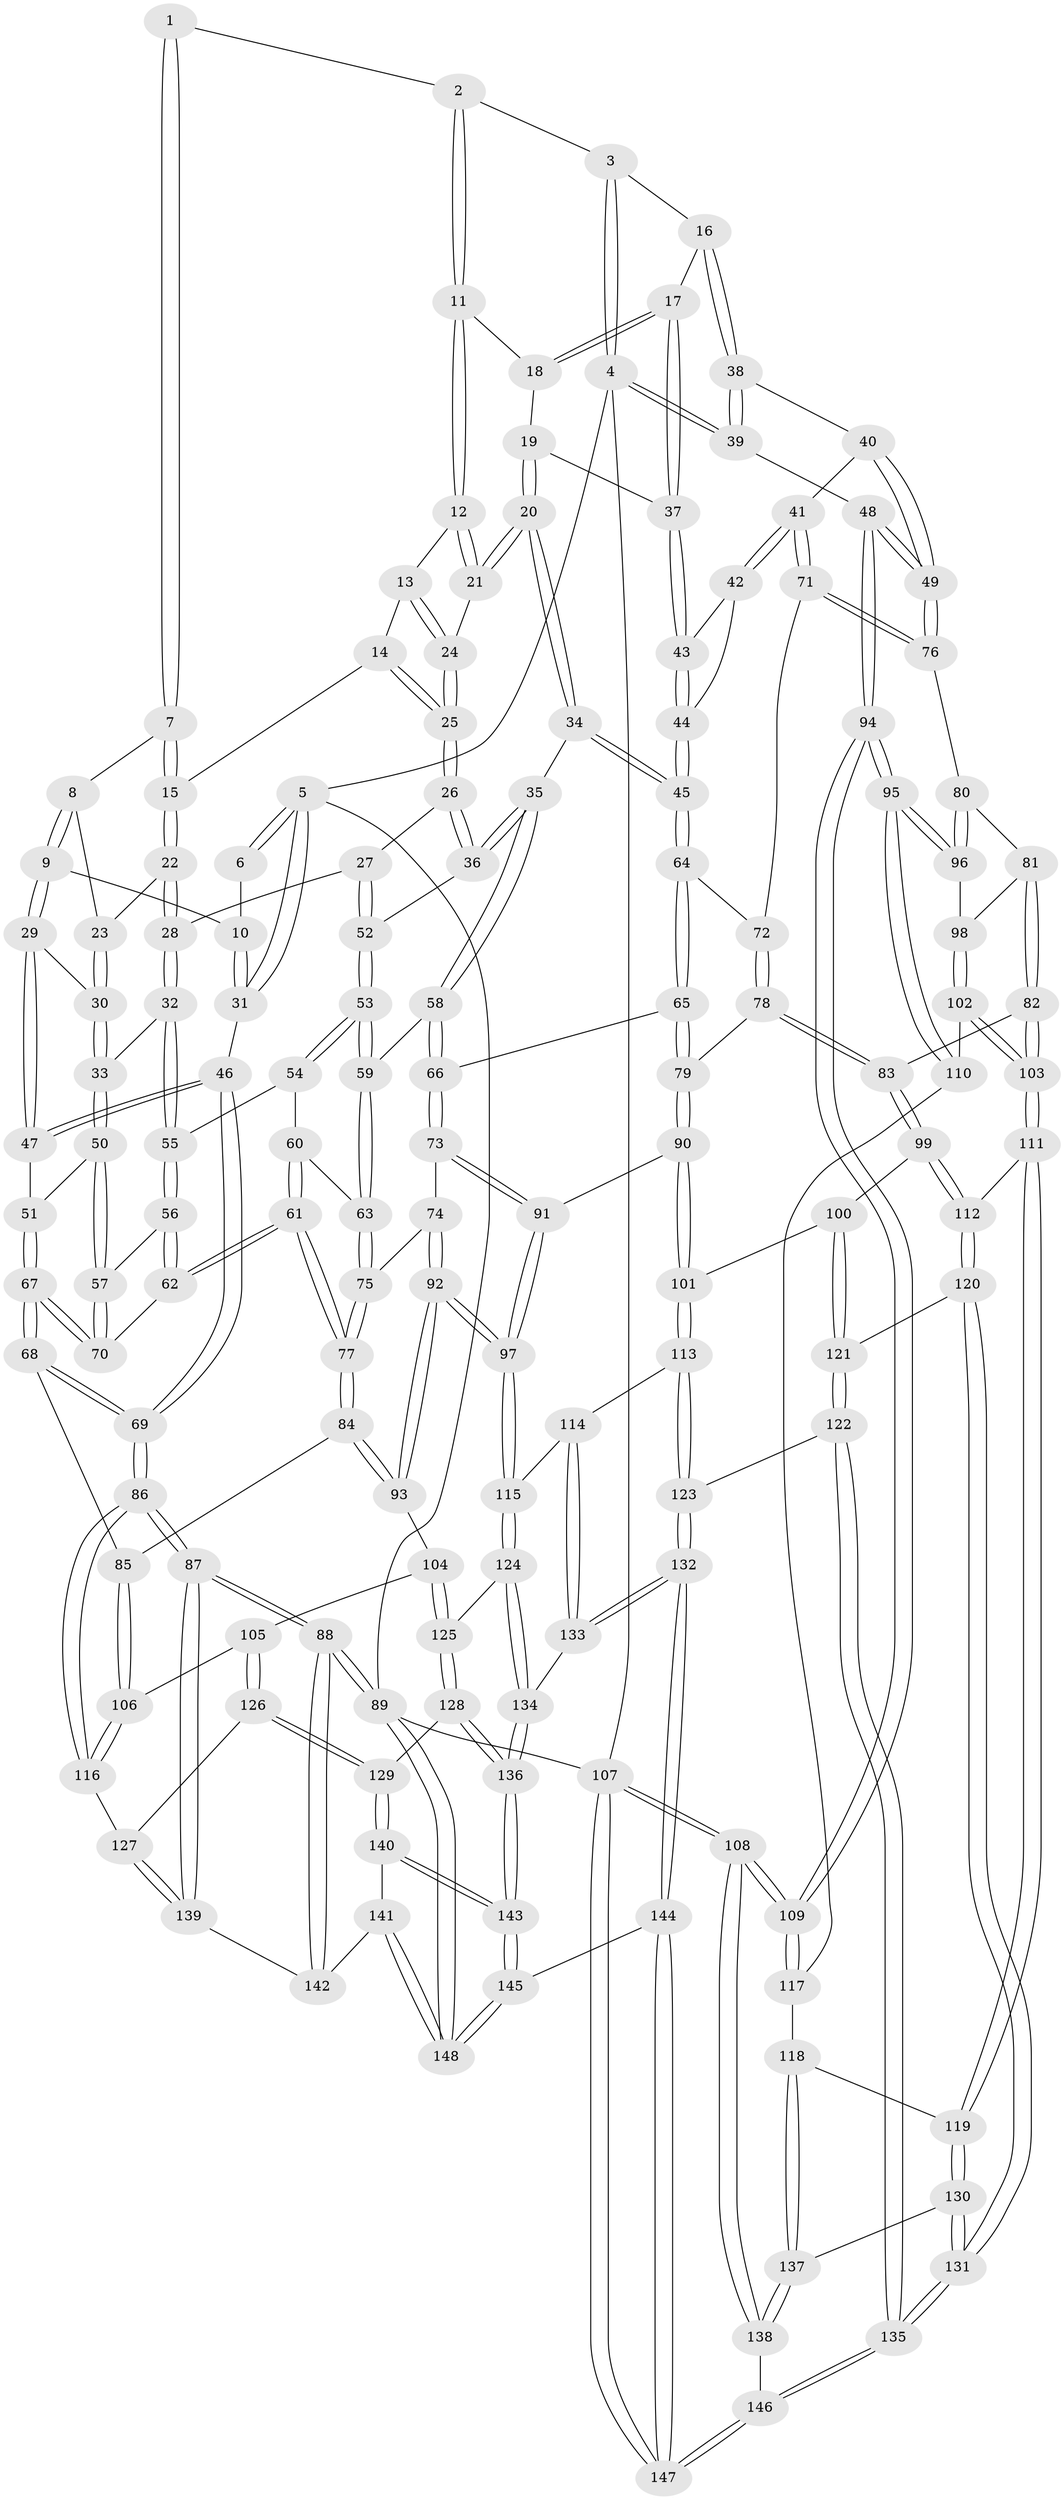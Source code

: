 // coarse degree distribution, {4: 0.2702702702702703, 6: 0.12162162162162163, 3: 0.16216216216216217, 5: 0.36486486486486486, 7: 0.05405405405405406, 9: 0.013513513513513514, 2: 0.013513513513513514}
// Generated by graph-tools (version 1.1) at 2025/05/03/04/25 22:05:19]
// undirected, 148 vertices, 367 edges
graph export_dot {
graph [start="1"]
  node [color=gray90,style=filled];
  1 [pos="+0.25736902666023914+0"];
  2 [pos="+0.5107615610122984+0"];
  3 [pos="+0.7558013359060644+0"];
  4 [pos="+1+0"];
  5 [pos="+0+0"];
  6 [pos="+0.14147325196136018+0"];
  7 [pos="+0.27264300113791334+0"];
  8 [pos="+0.23798712802339364+0.02773807294240641"];
  9 [pos="+0.0895105949789836+0.12971545344962138"];
  10 [pos="+0.0905013175275242+0.06362309773798226"];
  11 [pos="+0.49769969655230706+0"];
  12 [pos="+0.4612582680871896+0.02463655225301247"];
  13 [pos="+0.41859614994370786+0.06660781756909534"];
  14 [pos="+0.3608987390919882+0.07062852253509343"];
  15 [pos="+0.3009843961915269+0.048977467948706874"];
  16 [pos="+0.7870717486758768+0.048031365847889175"];
  17 [pos="+0.7808360021325965+0.05431912944432647"];
  18 [pos="+0.5544382353843986+0.051745002616847016"];
  19 [pos="+0.5711812737360438+0.14646754998138237"];
  20 [pos="+0.5464823292580725+0.17338507679484527"];
  21 [pos="+0.5184253205017395+0.15557142874456495"];
  22 [pos="+0.2847197377481161+0.12940437798930568"];
  23 [pos="+0.2131365790607874+0.11462240766898239"];
  24 [pos="+0.43121875852121044+0.14164986985857186"];
  25 [pos="+0.37685729121560224+0.18766535666161024"];
  26 [pos="+0.3669159399683897+0.20329560630043697"];
  27 [pos="+0.3103513280434207+0.20341801679638563"];
  28 [pos="+0.29294010976408374+0.19906191052870442"];
  29 [pos="+0.08387002839997264+0.1478641909978043"];
  30 [pos="+0.09678105377281641+0.15850074471960057"];
  31 [pos="+0+0"];
  32 [pos="+0.23864242879461472+0.22703224167485223"];
  33 [pos="+0.14033396981699706+0.21083784605202405"];
  34 [pos="+0.545385161658385+0.20883509396307498"];
  35 [pos="+0.4368379943530002+0.27347991806293626"];
  36 [pos="+0.4212320700980785+0.26088210955205166"];
  37 [pos="+0.7568568750809143+0.08224709134134926"];
  38 [pos="+0.9021755518534861+0.13358265915658063"];
  39 [pos="+1+0.08063267438221727"];
  40 [pos="+0.9020452497544624+0.13654153126939086"];
  41 [pos="+0.8584726546306951+0.3182513257426353"];
  42 [pos="+0.8455970409533556+0.31391376186424425"];
  43 [pos="+0.7247464655939849+0.19801010932152072"];
  44 [pos="+0.6624711339938634+0.3001847956578257"];
  45 [pos="+0.6408675990898822+0.3168916913915262"];
  46 [pos="+0+0.17473041666234837"];
  47 [pos="+0+0.1796693018566871"];
  48 [pos="+1+0.4271356253217777"];
  49 [pos="+1+0.4227457495905852"];
  50 [pos="+0.12890936079377535+0.2670079749865979"];
  51 [pos="+0.06606038531576816+0.33589284430513"];
  52 [pos="+0.32789367208840947+0.305369959040849"];
  53 [pos="+0.32385828955479773+0.32325393574129285"];
  54 [pos="+0.2728131251381893+0.3095331902270742"];
  55 [pos="+0.24719456308557075+0.28583982672655595"];
  56 [pos="+0.23907869494873255+0.30105204743877706"];
  57 [pos="+0.17353473898419594+0.35327971475104286"];
  58 [pos="+0.43702630312579205+0.32191791814364606"];
  59 [pos="+0.3436183009038318+0.35885227718712404"];
  60 [pos="+0.2731038536565995+0.3157165081770801"];
  61 [pos="+0.2622504014222465+0.45725413547859417"];
  62 [pos="+0.24302864324746326+0.4443710514190439"];
  63 [pos="+0.3211064104088451+0.40283627451154636"];
  64 [pos="+0.6342710799743789+0.3539790830169321"];
  65 [pos="+0.5425514484096249+0.42676200272951864"];
  66 [pos="+0.5135836115507686+0.4343105998764978"];
  67 [pos="+0.057016458088294+0.436673328400461"];
  68 [pos="+0+0.5321822221398497"];
  69 [pos="+0+0.5691494069696241"];
  70 [pos="+0.17485905208932565+0.4139749165467142"];
  71 [pos="+0.8801890057435713+0.3743503571602687"];
  72 [pos="+0.744361017763723+0.4400998683046595"];
  73 [pos="+0.47792964400412496+0.4782450198257537"];
  74 [pos="+0.4016653852273874+0.492281994595845"];
  75 [pos="+0.29289635726708757+0.465962831823698"];
  76 [pos="+0.9814812670777454+0.43246038496646994"];
  77 [pos="+0.27726096627550206+0.4700166207031211"];
  78 [pos="+0.7394613713456241+0.5577670455426059"];
  79 [pos="+0.6614449910946814+0.5590891086281032"];
  80 [pos="+0.973514677017841+0.4439456230214689"];
  81 [pos="+0.8976253178583894+0.5384326287470357"];
  82 [pos="+0.7744430663782119+0.5949851344353471"];
  83 [pos="+0.772991402926919+0.5942431352119208"];
  84 [pos="+0.2541871921549455+0.5251917990368343"];
  85 [pos="+0.13060268583636594+0.594011723965159"];
  86 [pos="+0+0.6256550376681327"];
  87 [pos="+0+0.8437255016364935"];
  88 [pos="+0+1"];
  89 [pos="+0+1"];
  90 [pos="+0.5654322340470413+0.6395562434325839"];
  91 [pos="+0.5007305307455977+0.5567243523909658"];
  92 [pos="+0.3679461258599876+0.6880432273473043"];
  93 [pos="+0.3113019921233303+0.6669386437674675"];
  94 [pos="+1+0.82201049431945"];
  95 [pos="+1+0.7319459509275733"];
  96 [pos="+0.975472729024862+0.6494964013053328"];
  97 [pos="+0.3733111341512642+0.692874568922285"];
  98 [pos="+0.9389137571385504+0.6352270073793874"];
  99 [pos="+0.6530060113010775+0.7035287208492212"];
  100 [pos="+0.6490991466913386+0.7058228040158302"];
  101 [pos="+0.5641726957690419+0.672993578904928"];
  102 [pos="+0.8669704436017673+0.6839445399439305"];
  103 [pos="+0.8176143610956573+0.6936558156774835"];
  104 [pos="+0.2196603580227833+0.7039343168040022"];
  105 [pos="+0.17997095356352202+0.7052687387917758"];
  106 [pos="+0.17668859511492335+0.7000529941007682"];
  107 [pos="+1+1"];
  108 [pos="+1+0.9287405937599439"];
  109 [pos="+1+0.830683497537846"];
  110 [pos="+0.8894426153526523+0.6926649550597102"];
  111 [pos="+0.8156402974413663+0.7086616051622082"];
  112 [pos="+0.7738274850853651+0.7269123506890302"];
  113 [pos="+0.5289188509889273+0.7116581273725292"];
  114 [pos="+0.4987516460910108+0.7164021216860659"];
  115 [pos="+0.3822183947969518+0.7067534246889868"];
  116 [pos="+0+0.6941176668858647"];
  117 [pos="+0.972852272687518+0.7793776403839657"];
  118 [pos="+0.8646115410629348+0.7728832981164727"];
  119 [pos="+0.8327343284896209+0.7564459551367301"];
  120 [pos="+0.7052520657122126+0.7765976349189622"];
  121 [pos="+0.6678358293623432+0.7611856116548841"];
  122 [pos="+0.5970828386015641+0.8447608688711692"];
  123 [pos="+0.5793621714404488+0.8477430132295034"];
  124 [pos="+0.37609526932806286+0.7359830100905154"];
  125 [pos="+0.2693216952327024+0.798242012049641"];
  126 [pos="+0.14495754328264607+0.7755827902787036"];
  127 [pos="+0.11822160553227937+0.7916585821027031"];
  128 [pos="+0.25229685673642527+0.8443065433195484"];
  129 [pos="+0.23706358111165113+0.8442481760637935"];
  130 [pos="+0.7696962378212088+0.8795493107764012"];
  131 [pos="+0.7511381904635792+0.8928371598009813"];
  132 [pos="+0.5411363084990043+0.8952970595935335"];
  133 [pos="+0.4656989016169647+0.8479860175297749"];
  134 [pos="+0.3873506811736565+0.8348694987694145"];
  135 [pos="+0.747199147368913+0.8991940948150207"];
  136 [pos="+0.3358503207157068+0.9143512209610908"];
  137 [pos="+0.8966251103384947+0.8827758784851707"];
  138 [pos="+0.9498864253743392+0.9103228350410102"];
  139 [pos="+0.09201399523226592+0.8759572781838844"];
  140 [pos="+0.15271370482185234+0.9341015217771308"];
  141 [pos="+0.13126360747908486+0.9426560549163665"];
  142 [pos="+0.10988169532796613+0.9111449995696143"];
  143 [pos="+0.33771367620407045+0.9516598315610902"];
  144 [pos="+0.5092829774655969+1"];
  145 [pos="+0.4250400627992816+1"];
  146 [pos="+0.7417500126228184+1"];
  147 [pos="+0.686914227621627+1"];
  148 [pos="+0.0775323737289654+1"];
  1 -- 2;
  1 -- 7;
  1 -- 7;
  2 -- 3;
  2 -- 11;
  2 -- 11;
  3 -- 4;
  3 -- 4;
  3 -- 16;
  4 -- 5;
  4 -- 39;
  4 -- 39;
  4 -- 107;
  5 -- 6;
  5 -- 6;
  5 -- 31;
  5 -- 31;
  5 -- 89;
  6 -- 10;
  7 -- 8;
  7 -- 15;
  7 -- 15;
  8 -- 9;
  8 -- 9;
  8 -- 23;
  9 -- 10;
  9 -- 29;
  9 -- 29;
  10 -- 31;
  10 -- 31;
  11 -- 12;
  11 -- 12;
  11 -- 18;
  12 -- 13;
  12 -- 21;
  12 -- 21;
  13 -- 14;
  13 -- 24;
  13 -- 24;
  14 -- 15;
  14 -- 25;
  14 -- 25;
  15 -- 22;
  15 -- 22;
  16 -- 17;
  16 -- 38;
  16 -- 38;
  17 -- 18;
  17 -- 18;
  17 -- 37;
  17 -- 37;
  18 -- 19;
  19 -- 20;
  19 -- 20;
  19 -- 37;
  20 -- 21;
  20 -- 21;
  20 -- 34;
  20 -- 34;
  21 -- 24;
  22 -- 23;
  22 -- 28;
  22 -- 28;
  23 -- 30;
  23 -- 30;
  24 -- 25;
  24 -- 25;
  25 -- 26;
  25 -- 26;
  26 -- 27;
  26 -- 36;
  26 -- 36;
  27 -- 28;
  27 -- 52;
  27 -- 52;
  28 -- 32;
  28 -- 32;
  29 -- 30;
  29 -- 47;
  29 -- 47;
  30 -- 33;
  30 -- 33;
  31 -- 46;
  32 -- 33;
  32 -- 55;
  32 -- 55;
  33 -- 50;
  33 -- 50;
  34 -- 35;
  34 -- 45;
  34 -- 45;
  35 -- 36;
  35 -- 36;
  35 -- 58;
  35 -- 58;
  36 -- 52;
  37 -- 43;
  37 -- 43;
  38 -- 39;
  38 -- 39;
  38 -- 40;
  39 -- 48;
  40 -- 41;
  40 -- 49;
  40 -- 49;
  41 -- 42;
  41 -- 42;
  41 -- 71;
  41 -- 71;
  42 -- 43;
  42 -- 44;
  43 -- 44;
  43 -- 44;
  44 -- 45;
  44 -- 45;
  45 -- 64;
  45 -- 64;
  46 -- 47;
  46 -- 47;
  46 -- 69;
  46 -- 69;
  47 -- 51;
  48 -- 49;
  48 -- 49;
  48 -- 94;
  48 -- 94;
  49 -- 76;
  49 -- 76;
  50 -- 51;
  50 -- 57;
  50 -- 57;
  51 -- 67;
  51 -- 67;
  52 -- 53;
  52 -- 53;
  53 -- 54;
  53 -- 54;
  53 -- 59;
  53 -- 59;
  54 -- 55;
  54 -- 60;
  55 -- 56;
  55 -- 56;
  56 -- 57;
  56 -- 62;
  56 -- 62;
  57 -- 70;
  57 -- 70;
  58 -- 59;
  58 -- 66;
  58 -- 66;
  59 -- 63;
  59 -- 63;
  60 -- 61;
  60 -- 61;
  60 -- 63;
  61 -- 62;
  61 -- 62;
  61 -- 77;
  61 -- 77;
  62 -- 70;
  63 -- 75;
  63 -- 75;
  64 -- 65;
  64 -- 65;
  64 -- 72;
  65 -- 66;
  65 -- 79;
  65 -- 79;
  66 -- 73;
  66 -- 73;
  67 -- 68;
  67 -- 68;
  67 -- 70;
  67 -- 70;
  68 -- 69;
  68 -- 69;
  68 -- 85;
  69 -- 86;
  69 -- 86;
  71 -- 72;
  71 -- 76;
  71 -- 76;
  72 -- 78;
  72 -- 78;
  73 -- 74;
  73 -- 91;
  73 -- 91;
  74 -- 75;
  74 -- 92;
  74 -- 92;
  75 -- 77;
  75 -- 77;
  76 -- 80;
  77 -- 84;
  77 -- 84;
  78 -- 79;
  78 -- 83;
  78 -- 83;
  79 -- 90;
  79 -- 90;
  80 -- 81;
  80 -- 96;
  80 -- 96;
  81 -- 82;
  81 -- 82;
  81 -- 98;
  82 -- 83;
  82 -- 103;
  82 -- 103;
  83 -- 99;
  83 -- 99;
  84 -- 85;
  84 -- 93;
  84 -- 93;
  85 -- 106;
  85 -- 106;
  86 -- 87;
  86 -- 87;
  86 -- 116;
  86 -- 116;
  87 -- 88;
  87 -- 88;
  87 -- 139;
  87 -- 139;
  88 -- 89;
  88 -- 89;
  88 -- 142;
  88 -- 142;
  89 -- 148;
  89 -- 148;
  89 -- 107;
  90 -- 91;
  90 -- 101;
  90 -- 101;
  91 -- 97;
  91 -- 97;
  92 -- 93;
  92 -- 93;
  92 -- 97;
  92 -- 97;
  93 -- 104;
  94 -- 95;
  94 -- 95;
  94 -- 109;
  94 -- 109;
  95 -- 96;
  95 -- 96;
  95 -- 110;
  95 -- 110;
  96 -- 98;
  97 -- 115;
  97 -- 115;
  98 -- 102;
  98 -- 102;
  99 -- 100;
  99 -- 112;
  99 -- 112;
  100 -- 101;
  100 -- 121;
  100 -- 121;
  101 -- 113;
  101 -- 113;
  102 -- 103;
  102 -- 103;
  102 -- 110;
  103 -- 111;
  103 -- 111;
  104 -- 105;
  104 -- 125;
  104 -- 125;
  105 -- 106;
  105 -- 126;
  105 -- 126;
  106 -- 116;
  106 -- 116;
  107 -- 108;
  107 -- 108;
  107 -- 147;
  107 -- 147;
  108 -- 109;
  108 -- 109;
  108 -- 138;
  108 -- 138;
  109 -- 117;
  109 -- 117;
  110 -- 117;
  111 -- 112;
  111 -- 119;
  111 -- 119;
  112 -- 120;
  112 -- 120;
  113 -- 114;
  113 -- 123;
  113 -- 123;
  114 -- 115;
  114 -- 133;
  114 -- 133;
  115 -- 124;
  115 -- 124;
  116 -- 127;
  117 -- 118;
  118 -- 119;
  118 -- 137;
  118 -- 137;
  119 -- 130;
  119 -- 130;
  120 -- 121;
  120 -- 131;
  120 -- 131;
  121 -- 122;
  121 -- 122;
  122 -- 123;
  122 -- 135;
  122 -- 135;
  123 -- 132;
  123 -- 132;
  124 -- 125;
  124 -- 134;
  124 -- 134;
  125 -- 128;
  125 -- 128;
  126 -- 127;
  126 -- 129;
  126 -- 129;
  127 -- 139;
  127 -- 139;
  128 -- 129;
  128 -- 136;
  128 -- 136;
  129 -- 140;
  129 -- 140;
  130 -- 131;
  130 -- 131;
  130 -- 137;
  131 -- 135;
  131 -- 135;
  132 -- 133;
  132 -- 133;
  132 -- 144;
  132 -- 144;
  133 -- 134;
  134 -- 136;
  134 -- 136;
  135 -- 146;
  135 -- 146;
  136 -- 143;
  136 -- 143;
  137 -- 138;
  137 -- 138;
  138 -- 146;
  139 -- 142;
  140 -- 141;
  140 -- 143;
  140 -- 143;
  141 -- 142;
  141 -- 148;
  141 -- 148;
  143 -- 145;
  143 -- 145;
  144 -- 145;
  144 -- 147;
  144 -- 147;
  145 -- 148;
  145 -- 148;
  146 -- 147;
  146 -- 147;
}
